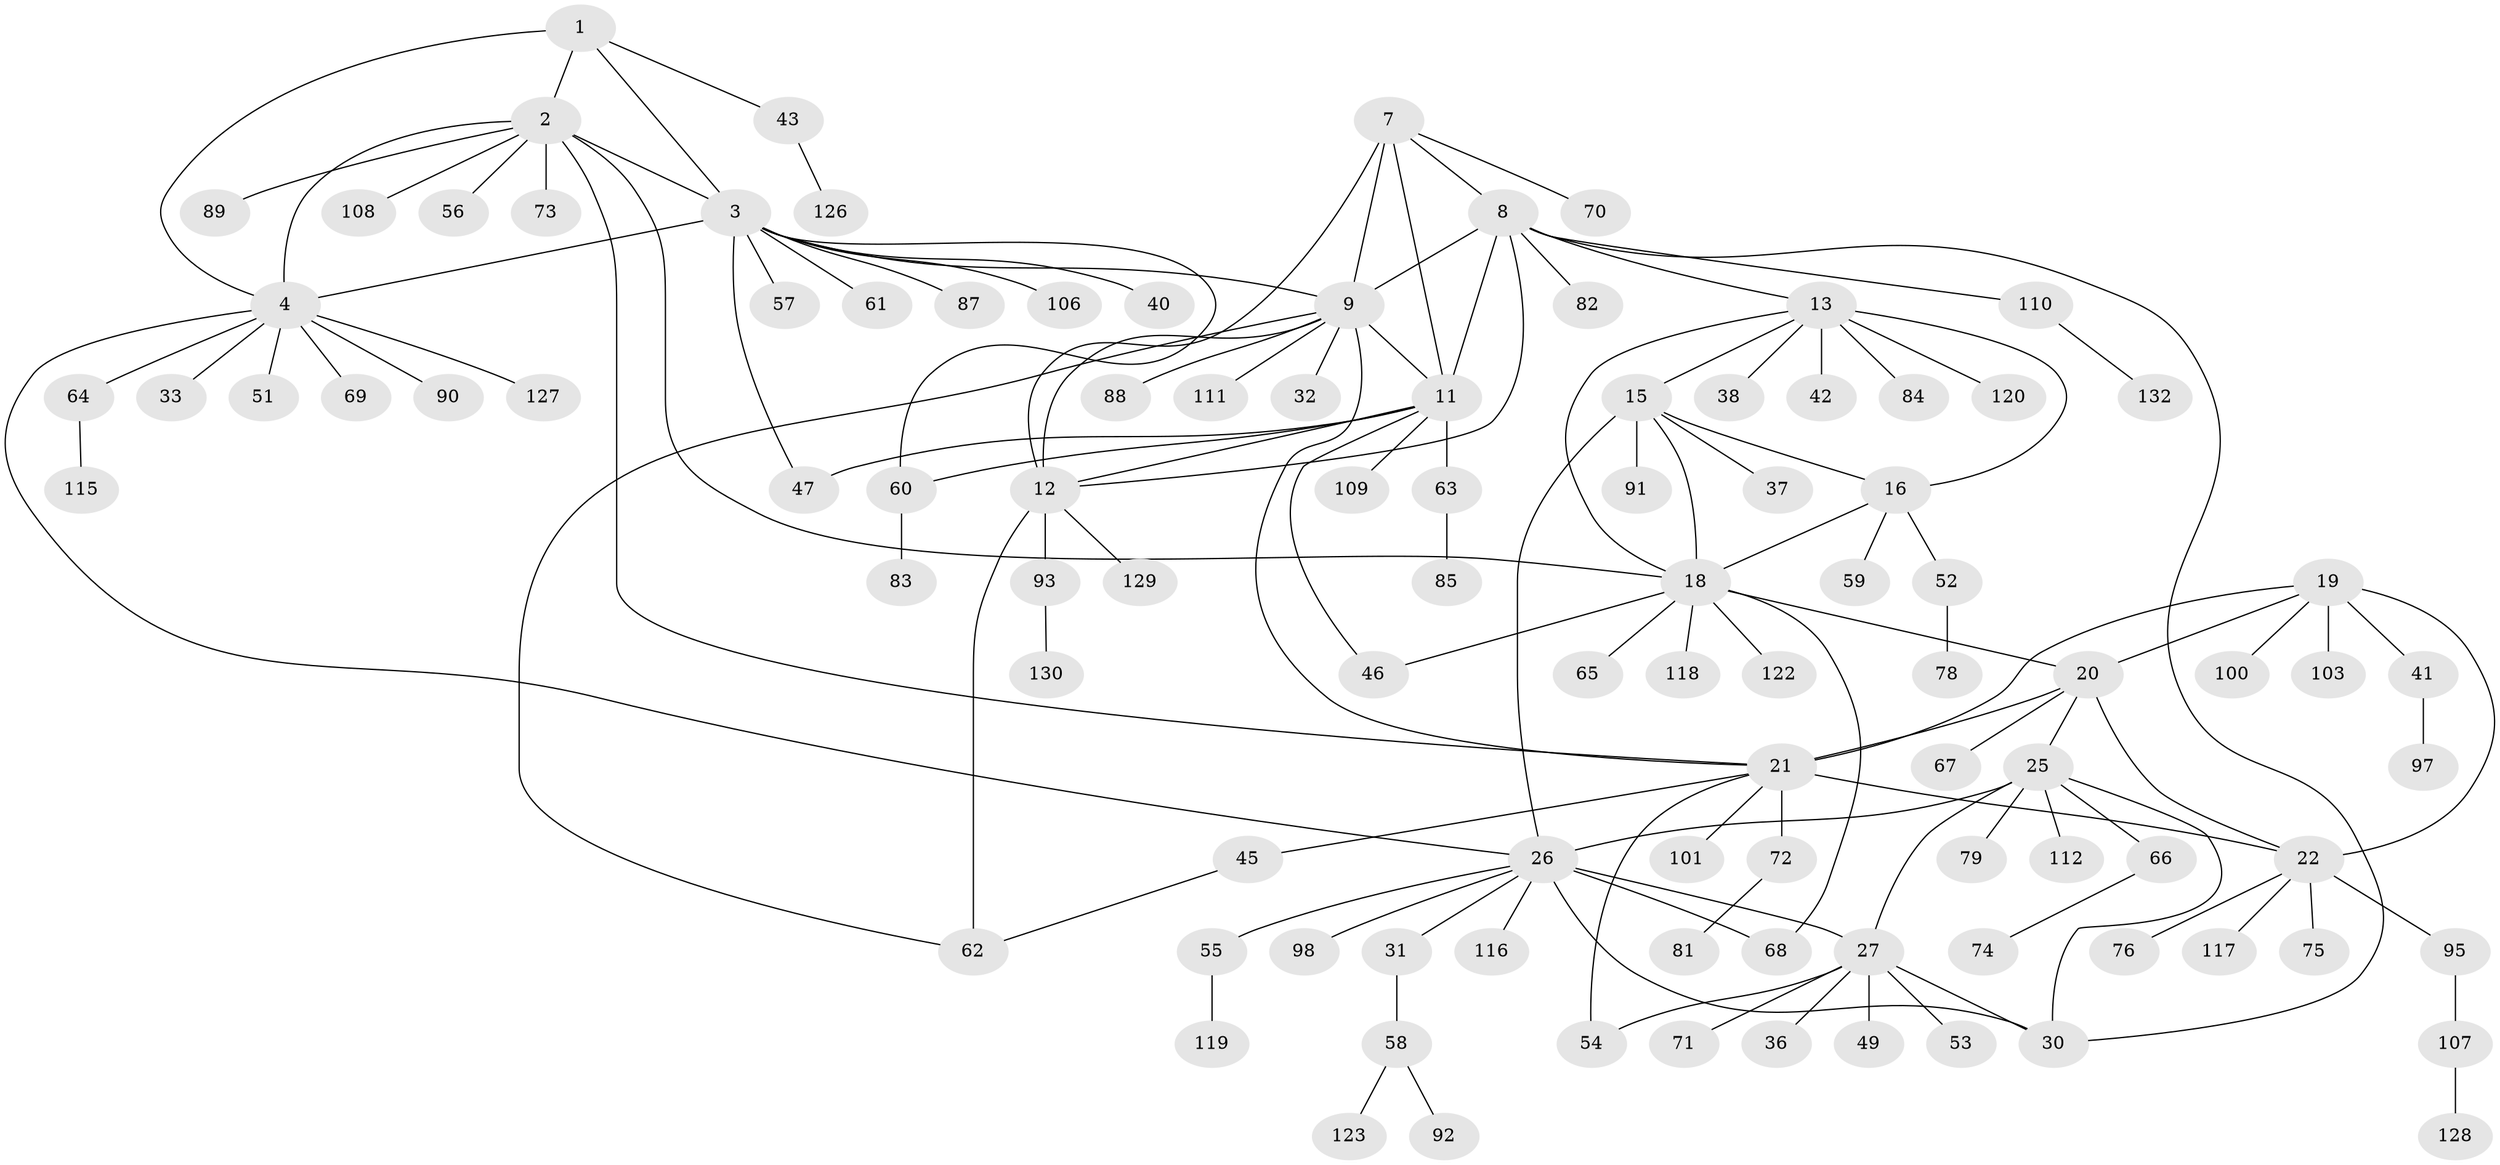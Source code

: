 // Generated by graph-tools (version 1.1) at 2025/52/02/27/25 19:52:14]
// undirected, 102 vertices, 132 edges
graph export_dot {
graph [start="1"]
  node [color=gray90,style=filled];
  1;
  2 [super="+124"];
  3 [super="+5"];
  4 [super="+6"];
  7 [super="+50"];
  8 [super="+48"];
  9 [super="+10"];
  11 [super="+39"];
  12 [super="+94"];
  13 [super="+14"];
  15 [super="+35"];
  16 [super="+17"];
  18 [super="+34"];
  19 [super="+24"];
  20;
  21 [super="+131"];
  22 [super="+23"];
  25 [super="+44"];
  26 [super="+29"];
  27 [super="+28"];
  30 [super="+80"];
  31;
  32;
  33;
  36;
  37;
  38;
  40;
  41 [super="+99"];
  42;
  43;
  45;
  46;
  47;
  49;
  51;
  52;
  53;
  54;
  55;
  56;
  57 [super="+96"];
  58 [super="+105"];
  59 [super="+121"];
  60 [super="+77"];
  61;
  62 [super="+113"];
  63 [super="+114"];
  64 [super="+86"];
  65;
  66;
  67;
  68;
  69;
  70;
  71;
  72;
  73;
  74;
  75;
  76;
  78;
  79;
  81;
  82;
  83;
  84;
  85;
  87;
  88;
  89;
  90;
  91;
  92;
  93 [super="+104"];
  95 [super="+102"];
  97;
  98;
  100;
  101;
  103 [super="+125"];
  106;
  107;
  108;
  109;
  110;
  111;
  112;
  115;
  116;
  117;
  118;
  119;
  120;
  122;
  123;
  126;
  127;
  128;
  129;
  130;
  132;
  1 -- 2;
  1 -- 3 [weight=2];
  1 -- 4 [weight=2];
  1 -- 43;
  2 -- 3 [weight=2];
  2 -- 4 [weight=2];
  2 -- 18;
  2 -- 21;
  2 -- 56;
  2 -- 73;
  2 -- 89;
  2 -- 108;
  3 -- 4 [weight=4];
  3 -- 40;
  3 -- 57;
  3 -- 61;
  3 -- 87;
  3 -- 106;
  3 -- 9;
  3 -- 47;
  3 -- 60;
  4 -- 33;
  4 -- 64;
  4 -- 127;
  4 -- 90;
  4 -- 69;
  4 -- 51;
  4 -- 26;
  7 -- 8;
  7 -- 9 [weight=2];
  7 -- 11;
  7 -- 12;
  7 -- 70;
  8 -- 9 [weight=2];
  8 -- 11;
  8 -- 12;
  8 -- 30;
  8 -- 82;
  8 -- 110;
  8 -- 13;
  9 -- 11 [weight=2];
  9 -- 12 [weight=2];
  9 -- 21;
  9 -- 32;
  9 -- 111;
  9 -- 88;
  9 -- 62;
  11 -- 12;
  11 -- 46;
  11 -- 47;
  11 -- 60;
  11 -- 63;
  11 -- 109;
  12 -- 93;
  12 -- 129;
  12 -- 62;
  13 -- 15 [weight=2];
  13 -- 16 [weight=4];
  13 -- 18 [weight=2];
  13 -- 42;
  13 -- 120;
  13 -- 84;
  13 -- 38;
  15 -- 16 [weight=2];
  15 -- 18;
  15 -- 37;
  15 -- 91;
  15 -- 26;
  16 -- 18 [weight=2];
  16 -- 59;
  16 -- 52;
  18 -- 20;
  18 -- 46;
  18 -- 65;
  18 -- 68;
  18 -- 118;
  18 -- 122;
  19 -- 20 [weight=2];
  19 -- 21 [weight=2];
  19 -- 22 [weight=4];
  19 -- 100;
  19 -- 103;
  19 -- 41;
  20 -- 21;
  20 -- 22 [weight=2];
  20 -- 25;
  20 -- 67;
  21 -- 22 [weight=2];
  21 -- 45;
  21 -- 54;
  21 -- 72;
  21 -- 101;
  22 -- 95;
  22 -- 75;
  22 -- 76;
  22 -- 117;
  25 -- 26 [weight=2];
  25 -- 27 [weight=2];
  25 -- 30;
  25 -- 66;
  25 -- 79;
  25 -- 112;
  26 -- 27 [weight=4];
  26 -- 30 [weight=2];
  26 -- 68;
  26 -- 98;
  26 -- 116;
  26 -- 55;
  26 -- 31;
  27 -- 30 [weight=2];
  27 -- 36;
  27 -- 71;
  27 -- 49;
  27 -- 53;
  27 -- 54;
  31 -- 58;
  41 -- 97;
  43 -- 126;
  45 -- 62;
  52 -- 78;
  55 -- 119;
  58 -- 92;
  58 -- 123;
  60 -- 83;
  63 -- 85;
  64 -- 115;
  66 -- 74;
  72 -- 81;
  93 -- 130;
  95 -- 107;
  107 -- 128;
  110 -- 132;
}
